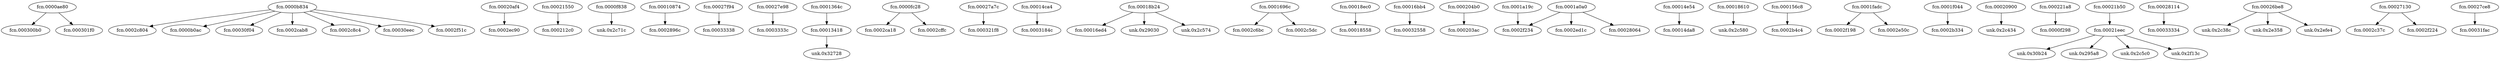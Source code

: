 digraph code {
  "0x0000ae80" [label="fcn.0000ae80"];
  "0x0000ae80" -> "0x000300b0";
  "0x000300b0" [label="fcn.000300b0"];
  "0x0000ae80" -> "0x000301f0";
  "0x000301f0" [label="fcn.000301f0"];
  "0x0000b834" [label="fcn.0000b834"];
  "0x0000b834" -> "0x0002c804";
  "0x0002c804" [label="fcn.0002c804"];
  "0x0000b834" -> "0x0000b0ac";
  "0x0000b0ac" [label="fcn.0000b0ac"];
  "0x0000b834" -> "0x00030f04";
  "0x00030f04" [label="fcn.00030f04"];
  "0x0000b834" -> "0x0002cab8";
  "0x0002cab8" [label="fcn.0002cab8"];
  "0x0000b834" -> "0x0002c8c4";
  "0x0002c8c4" [label="fcn.0002c8c4"];
  "0x0000b834" -> "0x00030eec";
  "0x00030eec" [label="fcn.00030eec"];
  "0x0000b834" -> "0x0002f51c";
  "0x0002f51c" [label="fcn.0002f51c"];
  "0x00020af4" [label="fcn.00020af4"];
  "0x00020af4" -> "0x0002ec90";
  "0x0002ec90" [label="fcn.0002ec90"];
  "0x00021550" [label="fcn.00021550"];
  "0x00021550" -> "0x000212c0";
  "0x000212c0" [label="fcn.000212c0"];
  "0x0000f838" [label="fcn.0000f838"];
  "0x0000f838" -> "0x0002c71c";
  "0x0002c71c" [label="unk.0x2c71c"];
  "0x00010874" [label="fcn.00010874"];
  "0x00010874" -> "0x0002896c";
  "0x0002896c" [label="fcn.0002896c"];
  "0x00027f94" [label="fcn.00027f94"];
  "0x00027f94" -> "0x00033338";
  "0x00033338" [label="fcn.00033338"];
  "0x00027e98" [label="fcn.00027e98"];
  "0x00027e98" -> "0x0003333c";
  "0x0003333c" [label="fcn.0003333c"];
  "0x00013418" [label="fcn.00013418"];
  "0x00013418" -> "0x00032728";
  "0x00032728" [label="unk.0x32728"];
  "0x0001364c" [label="fcn.0001364c"];
  "0x0001364c" -> "0x00013418";
  "0x00013418" [label="fcn.00013418"];
  "0x0000fc28" [label="fcn.0000fc28"];
  "0x0000fc28" -> "0x0002ca18";
  "0x0002ca18" [label="fcn.0002ca18"];
  "0x0000fc28" -> "0x0002cffc";
  "0x0002cffc" [label="fcn.0002cffc"];
  "0x00027a7c" [label="fcn.00027a7c"];
  "0x00027a7c" -> "0x000321f8";
  "0x000321f8" [label="fcn.000321f8"];
  "0x00014ca4" [label="fcn.00014ca4"];
  "0x00014ca4" -> "0x0003184c";
  "0x0003184c" [label="fcn.0003184c"];
  "0x00018b24" [label="fcn.00018b24"];
  "0x00018b24" -> "0x00016ed4";
  "0x00016ed4" [label="fcn.00016ed4"];
  "0x00018b24" -> "0x00029030";
  "0x00029030" [label="unk.0x29030"];
  "0x00018b24" -> "0x0002c574";
  "0x0002c574" [label="unk.0x2c574"];
  "0x0001696c" [label="fcn.0001696c"];
  "0x0001696c" -> "0x0002c6bc";
  "0x0002c6bc" [label="fcn.0002c6bc"];
  "0x0001696c" -> "0x0002c5dc";
  "0x0002c5dc" [label="fcn.0002c5dc"];
  "0x00018ec0" [label="fcn.00018ec0"];
  "0x00018ec0" -> "0x00018558";
  "0x00018558" [label="fcn.00018558"];
  "0x00016bb4" [label="fcn.00016bb4"];
  "0x00016bb4" -> "0x00032558";
  "0x00032558" [label="fcn.00032558"];
  "0x000204b0" [label="fcn.000204b0"];
  "0x000204b0" -> "0x000203ac";
  "0x000203ac" [label="fcn.000203ac"];
  "0x0001a0a0" [label="fcn.0001a0a0"];
  "0x0001a0a0" -> "0x0002f234";
  "0x0002f234" [label="fcn.0002f234"];
  "0x0001a0a0" -> "0x0002ed1c";
  "0x0002ed1c" [label="fcn.0002ed1c"];
  "0x0001a0a0" -> "0x00028064";
  "0x00028064" [label="fcn.00028064"];
  "0x00014e54" [label="fcn.00014e54"];
  "0x00014e54" -> "0x00014da8";
  "0x00014da8" [label="fcn.00014da8"];
  "0x00018610" [label="fcn.00018610"];
  "0x00018610" -> "0x0002c580";
  "0x0002c580" [label="unk.0x2c580"];
  "0x000156c8" [label="fcn.000156c8"];
  "0x000156c8" -> "0x0002b4c4";
  "0x0002b4c4" [label="fcn.0002b4c4"];
  "0x0001fadc" [label="fcn.0001fadc"];
  "0x0001fadc" -> "0x0002f198";
  "0x0002f198" [label="fcn.0002f198"];
  "0x0001fadc" -> "0x0002e50c";
  "0x0002e50c" [label="fcn.0002e50c"];
  "0x0001f044" [label="fcn.0001f044"];
  "0x0001f044" -> "0x0002b334";
  "0x0002b334" [label="fcn.0002b334"];
  "0x0001a19c" [label="fcn.0001a19c"];
  "0x0001a19c" -> "0x0002f234";
  "0x0002f234" [label="fcn.0002f234"];
  "0x00020900" [label="fcn.00020900"];
  "0x00020900" -> "0x0002c434";
  "0x0002c434" [label="unk.0x2c434"];
  "0x000221a8" [label="fcn.000221a8"];
  "0x000221a8" -> "0x0000f298";
  "0x0000f298" [label="fcn.0000f298"];
  "0x00021b50" [label="fcn.00021b50"];
  "0x00021b50" -> "0x00021eec";
  "0x00021eec" [label="fcn.00021eec"];
  "0x00021eec" [label="fcn.00021eec"];
  "0x00021eec" -> "0x00030b24";
  "0x00030b24" [label="unk.0x30b24"];
  "0x00021eec" -> "0x000295a8";
  "0x000295a8" [label="unk.0x295a8"];
  "0x00021eec" -> "0x0002c5c0";
  "0x0002c5c0" [label="unk.0x2c5c0"];
  "0x00021eec" -> "0x0002f13c";
  "0x0002f13c" [label="unk.0x2f13c"];
  "0x00028114" [label="fcn.00028114"];
  "0x00028114" -> "0x00033334";
  "0x00033334" [label="fcn.00033334"];
  "0x00026be8" [label="fcn.00026be8"];
  "0x00026be8" -> "0x0002c38c";
  "0x0002c38c" [label="unk.0x2c38c"];
  "0x00026be8" -> "0x0002e358";
  "0x0002e358" [label="unk.0x2e358"];
  "0x00026be8" -> "0x0002efe4";
  "0x0002efe4" [label="unk.0x2efe4"];
  "0x00027130" [label="fcn.00027130"];
  "0x00027130" -> "0x0002c37c";
  "0x0002c37c" [label="fcn.0002c37c"];
  "0x00027130" -> "0x0002f224";
  "0x0002f224" [label="fcn.0002f224"];
  "0x00027ce8" [label="fcn.00027ce8"];
  "0x00027ce8" -> "0x00031fac";
  "0x00031fac" [label="fcn.00031fac"];
}